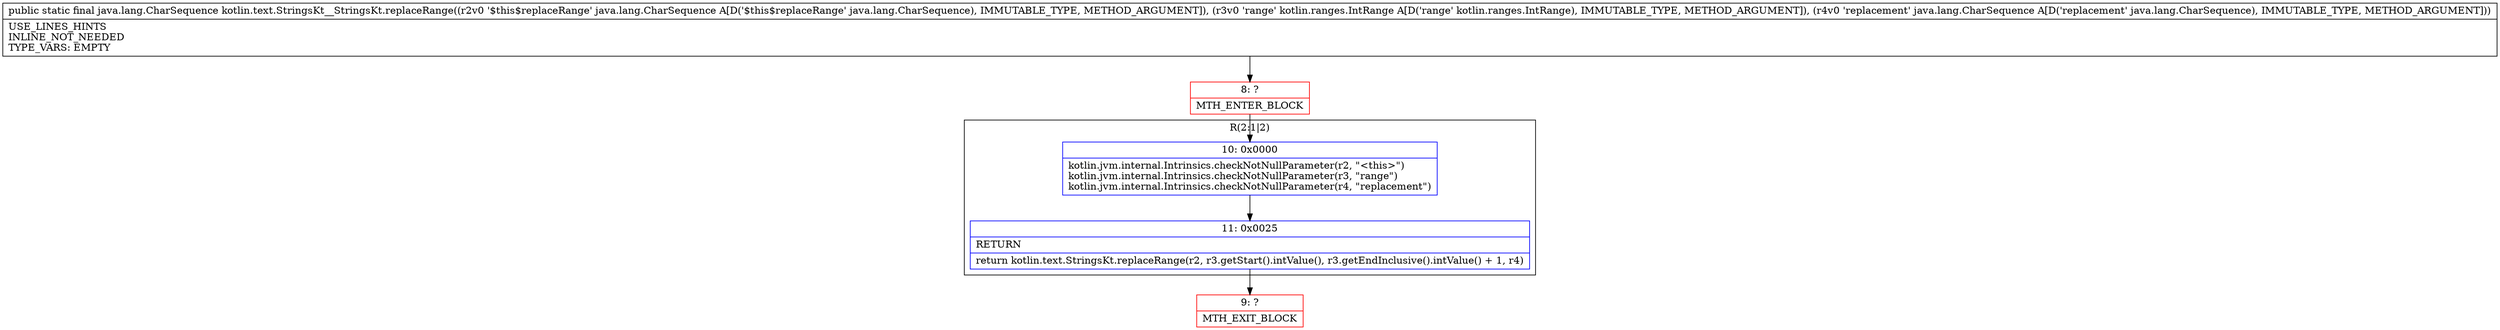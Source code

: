 digraph "CFG forkotlin.text.StringsKt__StringsKt.replaceRange(Ljava\/lang\/CharSequence;Lkotlin\/ranges\/IntRange;Ljava\/lang\/CharSequence;)Ljava\/lang\/CharSequence;" {
subgraph cluster_Region_991228883 {
label = "R(2:1|2)";
node [shape=record,color=blue];
Node_10 [shape=record,label="{10\:\ 0x0000|kotlin.jvm.internal.Intrinsics.checkNotNullParameter(r2, \"\<this\>\")\lkotlin.jvm.internal.Intrinsics.checkNotNullParameter(r3, \"range\")\lkotlin.jvm.internal.Intrinsics.checkNotNullParameter(r4, \"replacement\")\l}"];
Node_11 [shape=record,label="{11\:\ 0x0025|RETURN\l|return kotlin.text.StringsKt.replaceRange(r2, r3.getStart().intValue(), r3.getEndInclusive().intValue() + 1, r4)\l}"];
}
Node_8 [shape=record,color=red,label="{8\:\ ?|MTH_ENTER_BLOCK\l}"];
Node_9 [shape=record,color=red,label="{9\:\ ?|MTH_EXIT_BLOCK\l}"];
MethodNode[shape=record,label="{public static final java.lang.CharSequence kotlin.text.StringsKt__StringsKt.replaceRange((r2v0 '$this$replaceRange' java.lang.CharSequence A[D('$this$replaceRange' java.lang.CharSequence), IMMUTABLE_TYPE, METHOD_ARGUMENT]), (r3v0 'range' kotlin.ranges.IntRange A[D('range' kotlin.ranges.IntRange), IMMUTABLE_TYPE, METHOD_ARGUMENT]), (r4v0 'replacement' java.lang.CharSequence A[D('replacement' java.lang.CharSequence), IMMUTABLE_TYPE, METHOD_ARGUMENT]))  | USE_LINES_HINTS\lINLINE_NOT_NEEDED\lTYPE_VARS: EMPTY\l}"];
MethodNode -> Node_8;Node_10 -> Node_11;
Node_11 -> Node_9;
Node_8 -> Node_10;
}

